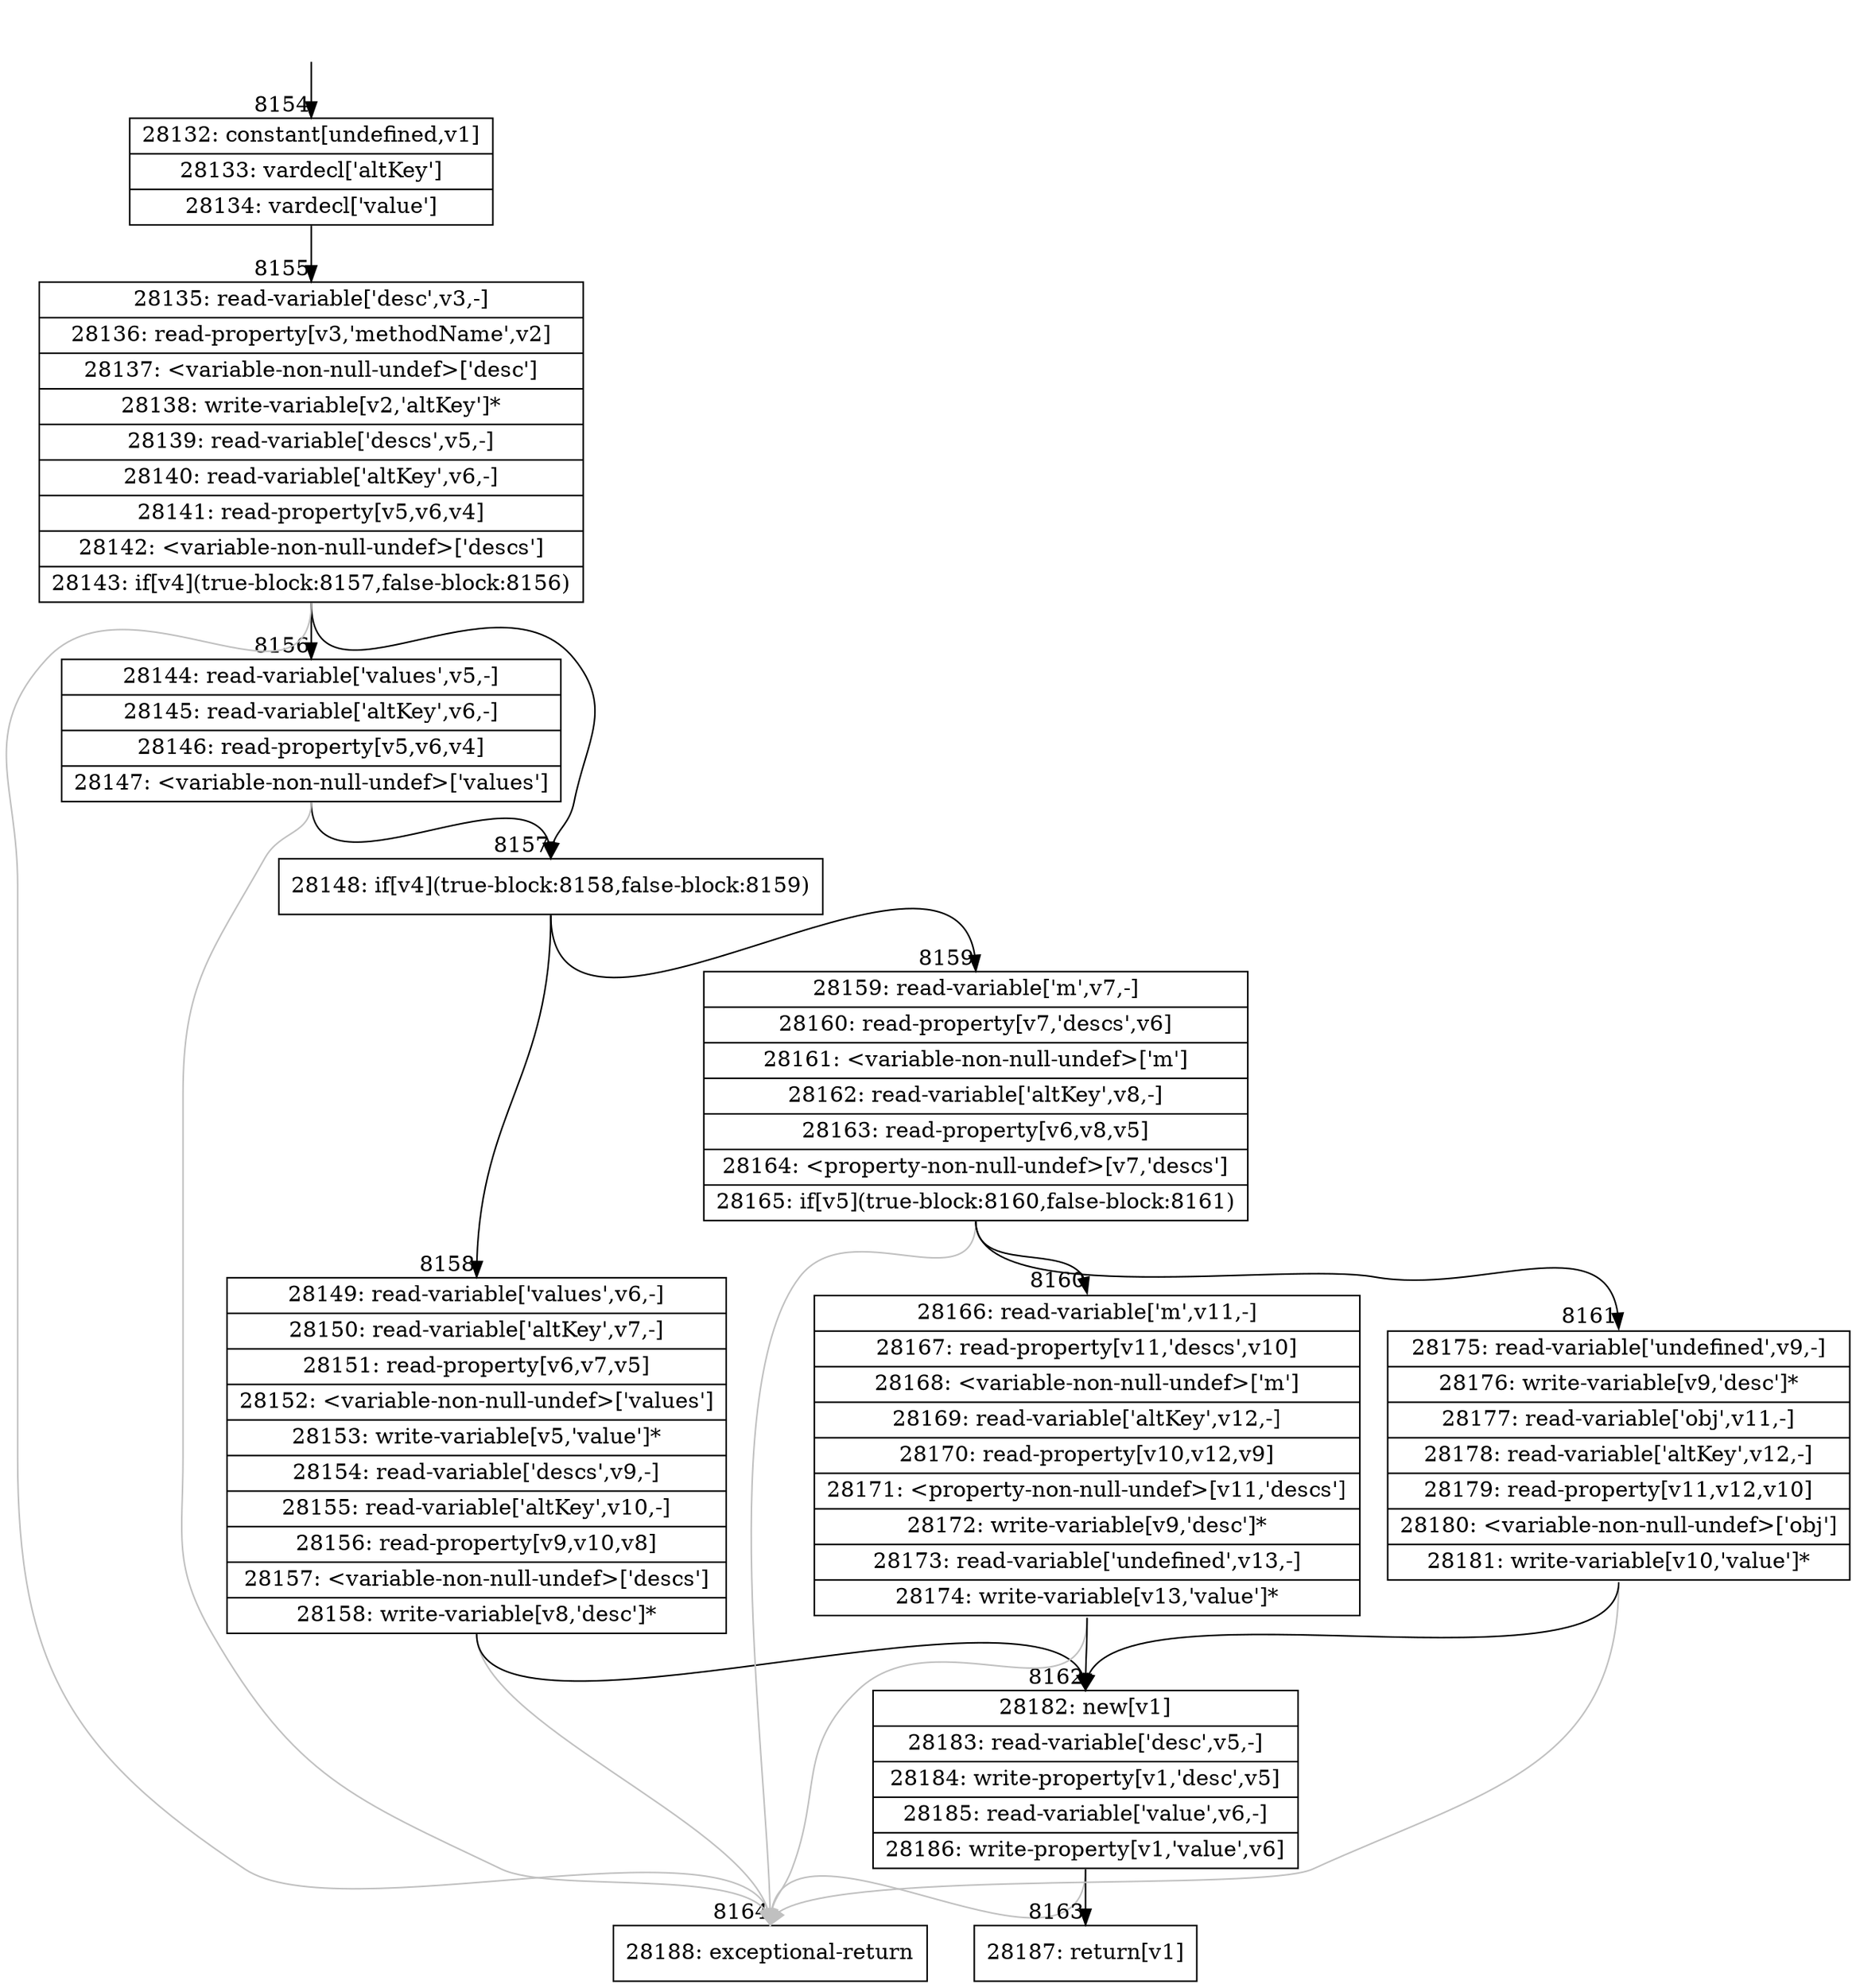 digraph {
rankdir="TD"
BB_entry684[shape=none,label=""];
BB_entry684 -> BB8154 [tailport=s, headport=n, headlabel="    8154"]
BB8154 [shape=record label="{28132: constant[undefined,v1]|28133: vardecl['altKey']|28134: vardecl['value']}" ] 
BB8154 -> BB8155 [tailport=s, headport=n, headlabel="      8155"]
BB8155 [shape=record label="{28135: read-variable['desc',v3,-]|28136: read-property[v3,'methodName',v2]|28137: \<variable-non-null-undef\>['desc']|28138: write-variable[v2,'altKey']*|28139: read-variable['descs',v5,-]|28140: read-variable['altKey',v6,-]|28141: read-property[v5,v6,v4]|28142: \<variable-non-null-undef\>['descs']|28143: if[v4](true-block:8157,false-block:8156)}" ] 
BB8155 -> BB8157 [tailport=s, headport=n, headlabel="      8157"]
BB8155 -> BB8156 [tailport=s, headport=n, headlabel="      8156"]
BB8155 -> BB8164 [tailport=s, headport=n, color=gray, headlabel="      8164"]
BB8156 [shape=record label="{28144: read-variable['values',v5,-]|28145: read-variable['altKey',v6,-]|28146: read-property[v5,v6,v4]|28147: \<variable-non-null-undef\>['values']}" ] 
BB8156 -> BB8157 [tailport=s, headport=n]
BB8156 -> BB8164 [tailport=s, headport=n, color=gray]
BB8157 [shape=record label="{28148: if[v4](true-block:8158,false-block:8159)}" ] 
BB8157 -> BB8158 [tailport=s, headport=n, headlabel="      8158"]
BB8157 -> BB8159 [tailport=s, headport=n, headlabel="      8159"]
BB8158 [shape=record label="{28149: read-variable['values',v6,-]|28150: read-variable['altKey',v7,-]|28151: read-property[v6,v7,v5]|28152: \<variable-non-null-undef\>['values']|28153: write-variable[v5,'value']*|28154: read-variable['descs',v9,-]|28155: read-variable['altKey',v10,-]|28156: read-property[v9,v10,v8]|28157: \<variable-non-null-undef\>['descs']|28158: write-variable[v8,'desc']*}" ] 
BB8158 -> BB8162 [tailport=s, headport=n, headlabel="      8162"]
BB8158 -> BB8164 [tailport=s, headport=n, color=gray]
BB8159 [shape=record label="{28159: read-variable['m',v7,-]|28160: read-property[v7,'descs',v6]|28161: \<variable-non-null-undef\>['m']|28162: read-variable['altKey',v8,-]|28163: read-property[v6,v8,v5]|28164: \<property-non-null-undef\>[v7,'descs']|28165: if[v5](true-block:8160,false-block:8161)}" ] 
BB8159 -> BB8160 [tailport=s, headport=n, headlabel="      8160"]
BB8159 -> BB8161 [tailport=s, headport=n, headlabel="      8161"]
BB8159 -> BB8164 [tailport=s, headport=n, color=gray]
BB8160 [shape=record label="{28166: read-variable['m',v11,-]|28167: read-property[v11,'descs',v10]|28168: \<variable-non-null-undef\>['m']|28169: read-variable['altKey',v12,-]|28170: read-property[v10,v12,v9]|28171: \<property-non-null-undef\>[v11,'descs']|28172: write-variable[v9,'desc']*|28173: read-variable['undefined',v13,-]|28174: write-variable[v13,'value']*}" ] 
BB8160 -> BB8162 [tailport=s, headport=n]
BB8160 -> BB8164 [tailport=s, headport=n, color=gray]
BB8161 [shape=record label="{28175: read-variable['undefined',v9,-]|28176: write-variable[v9,'desc']*|28177: read-variable['obj',v11,-]|28178: read-variable['altKey',v12,-]|28179: read-property[v11,v12,v10]|28180: \<variable-non-null-undef\>['obj']|28181: write-variable[v10,'value']*}" ] 
BB8161 -> BB8162 [tailport=s, headport=n]
BB8161 -> BB8164 [tailport=s, headport=n, color=gray]
BB8162 [shape=record label="{28182: new[v1]|28183: read-variable['desc',v5,-]|28184: write-property[v1,'desc',v5]|28185: read-variable['value',v6,-]|28186: write-property[v1,'value',v6]}" ] 
BB8162 -> BB8163 [tailport=s, headport=n, headlabel="      8163"]
BB8162 -> BB8164 [tailport=s, headport=n, color=gray]
BB8163 [shape=record label="{28187: return[v1]}" ] 
BB8164 [shape=record label="{28188: exceptional-return}" ] 
//#$~ 14805
}

